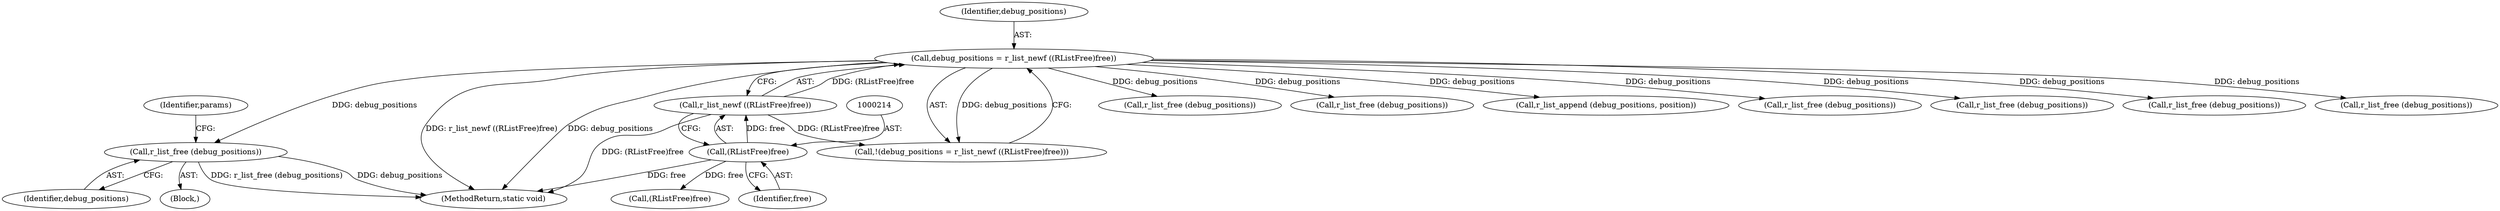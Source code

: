 digraph "0_radare2_252afb1cff9676f3ae1f341a28448bf2c8b6e308@API" {
"1000317" [label="(Call,r_list_free (debug_positions))"];
"1000210" [label="(Call,debug_positions = r_list_newf ((RListFree)free))"];
"1000212" [label="(Call,r_list_newf ((RListFree)free))"];
"1000213" [label="(Call,(RListFree)free)"];
"1000317" [label="(Call,r_list_free (debug_positions))"];
"1000497" [label="(Call,r_list_free (debug_positions))"];
"1001193" [label="(MethodReturn,static void)"];
"1000227" [label="(Call,r_list_free (debug_positions))"];
"1000213" [label="(Call,(RListFree)free)"];
"1000318" [label="(Identifier,debug_positions)"];
"1000210" [label="(Call,debug_positions = r_list_newf ((RListFree)free))"];
"1000316" [label="(Block,)"];
"1000212" [label="(Call,r_list_newf ((RListFree)free))"];
"1000211" [label="(Identifier,debug_positions)"];
"1000209" [label="(Call,!(debug_positions = r_list_newf ((RListFree)free)))"];
"1000223" [label="(Call,(RListFree)free)"];
"1000993" [label="(Call,r_list_append (debug_positions, position))"];
"1000291" [label="(Call,r_list_free (debug_positions))"];
"1000673" [label="(Call,r_list_free (debug_positions))"];
"1001049" [label="(Call,r_list_free (debug_positions))"];
"1000215" [label="(Identifier,free)"];
"1000320" [label="(Identifier,params)"];
"1001187" [label="(Call,r_list_free (debug_positions))"];
"1000317" -> "1000316"  [label="AST: "];
"1000317" -> "1000318"  [label="CFG: "];
"1000318" -> "1000317"  [label="AST: "];
"1000320" -> "1000317"  [label="CFG: "];
"1000317" -> "1001193"  [label="DDG: debug_positions"];
"1000317" -> "1001193"  [label="DDG: r_list_free (debug_positions)"];
"1000210" -> "1000317"  [label="DDG: debug_positions"];
"1000210" -> "1000209"  [label="AST: "];
"1000210" -> "1000212"  [label="CFG: "];
"1000211" -> "1000210"  [label="AST: "];
"1000212" -> "1000210"  [label="AST: "];
"1000209" -> "1000210"  [label="CFG: "];
"1000210" -> "1001193"  [label="DDG: r_list_newf ((RListFree)free)"];
"1000210" -> "1001193"  [label="DDG: debug_positions"];
"1000210" -> "1000209"  [label="DDG: debug_positions"];
"1000212" -> "1000210"  [label="DDG: (RListFree)free"];
"1000210" -> "1000227"  [label="DDG: debug_positions"];
"1000210" -> "1000291"  [label="DDG: debug_positions"];
"1000210" -> "1000497"  [label="DDG: debug_positions"];
"1000210" -> "1000673"  [label="DDG: debug_positions"];
"1000210" -> "1000993"  [label="DDG: debug_positions"];
"1000210" -> "1001049"  [label="DDG: debug_positions"];
"1000210" -> "1001187"  [label="DDG: debug_positions"];
"1000212" -> "1000213"  [label="CFG: "];
"1000213" -> "1000212"  [label="AST: "];
"1000212" -> "1001193"  [label="DDG: (RListFree)free"];
"1000212" -> "1000209"  [label="DDG: (RListFree)free"];
"1000213" -> "1000212"  [label="DDG: free"];
"1000213" -> "1000215"  [label="CFG: "];
"1000214" -> "1000213"  [label="AST: "];
"1000215" -> "1000213"  [label="AST: "];
"1000213" -> "1001193"  [label="DDG: free"];
"1000213" -> "1000223"  [label="DDG: free"];
}
